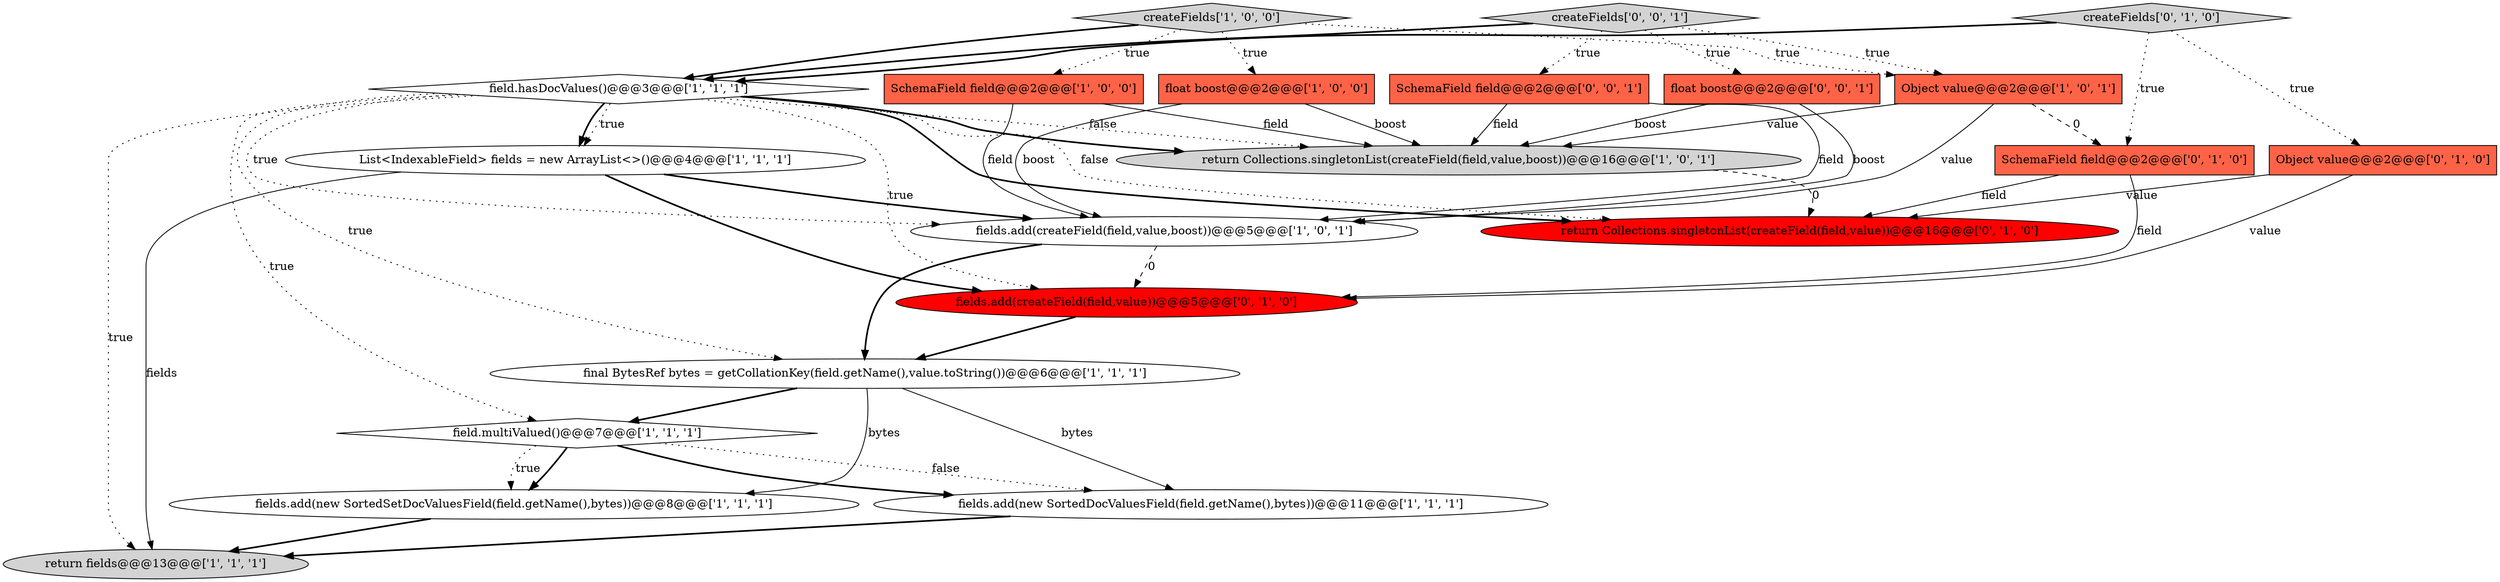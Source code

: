 digraph {
2 [style = filled, label = "float boost@@@2@@@['1', '0', '0']", fillcolor = tomato, shape = box image = "AAA0AAABBB1BBB"];
18 [style = filled, label = "createFields['0', '0', '1']", fillcolor = lightgray, shape = diamond image = "AAA0AAABBB3BBB"];
12 [style = filled, label = "field.hasDocValues()@@@3@@@['1', '1', '1']", fillcolor = white, shape = diamond image = "AAA0AAABBB1BBB"];
10 [style = filled, label = "final BytesRef bytes = getCollationKey(field.getName(),value.toString())@@@6@@@['1', '1', '1']", fillcolor = white, shape = ellipse image = "AAA0AAABBB1BBB"];
20 [style = filled, label = "SchemaField field@@@2@@@['0', '0', '1']", fillcolor = tomato, shape = box image = "AAA0AAABBB3BBB"];
6 [style = filled, label = "return Collections.singletonList(createField(field,value,boost))@@@16@@@['1', '0', '1']", fillcolor = lightgray, shape = ellipse image = "AAA0AAABBB1BBB"];
17 [style = filled, label = "fields.add(createField(field,value))@@@5@@@['0', '1', '0']", fillcolor = red, shape = ellipse image = "AAA1AAABBB2BBB"];
5 [style = filled, label = "return fields@@@13@@@['1', '1', '1']", fillcolor = lightgray, shape = ellipse image = "AAA0AAABBB1BBB"];
0 [style = filled, label = "fields.add(createField(field,value,boost))@@@5@@@['1', '0', '1']", fillcolor = white, shape = ellipse image = "AAA0AAABBB1BBB"];
4 [style = filled, label = "fields.add(new SortedSetDocValuesField(field.getName(),bytes))@@@8@@@['1', '1', '1']", fillcolor = white, shape = ellipse image = "AAA0AAABBB1BBB"];
8 [style = filled, label = "fields.add(new SortedDocValuesField(field.getName(),bytes))@@@11@@@['1', '1', '1']", fillcolor = white, shape = ellipse image = "AAA0AAABBB1BBB"];
16 [style = filled, label = "SchemaField field@@@2@@@['0', '1', '0']", fillcolor = tomato, shape = box image = "AAA1AAABBB2BBB"];
14 [style = filled, label = "return Collections.singletonList(createField(field,value))@@@16@@@['0', '1', '0']", fillcolor = red, shape = ellipse image = "AAA1AAABBB2BBB"];
13 [style = filled, label = "Object value@@@2@@@['0', '1', '0']", fillcolor = tomato, shape = box image = "AAA0AAABBB2BBB"];
9 [style = filled, label = "Object value@@@2@@@['1', '0', '1']", fillcolor = tomato, shape = box image = "AAA0AAABBB1BBB"];
1 [style = filled, label = "field.multiValued()@@@7@@@['1', '1', '1']", fillcolor = white, shape = diamond image = "AAA0AAABBB1BBB"];
19 [style = filled, label = "float boost@@@2@@@['0', '0', '1']", fillcolor = tomato, shape = box image = "AAA0AAABBB3BBB"];
11 [style = filled, label = "createFields['1', '0', '0']", fillcolor = lightgray, shape = diamond image = "AAA0AAABBB1BBB"];
15 [style = filled, label = "createFields['0', '1', '0']", fillcolor = lightgray, shape = diamond image = "AAA0AAABBB2BBB"];
3 [style = filled, label = "List<IndexableField> fields = new ArrayList<>()@@@4@@@['1', '1', '1']", fillcolor = white, shape = ellipse image = "AAA0AAABBB1BBB"];
7 [style = filled, label = "SchemaField field@@@2@@@['1', '0', '0']", fillcolor = tomato, shape = box image = "AAA0AAABBB1BBB"];
11->7 [style = dotted, label="true"];
2->6 [style = solid, label="boost"];
17->10 [style = bold, label=""];
12->3 [style = dotted, label="true"];
12->17 [style = dotted, label="true"];
1->4 [style = bold, label=""];
9->16 [style = dashed, label="0"];
1->8 [style = bold, label=""];
9->0 [style = solid, label="value"];
16->17 [style = solid, label="field"];
7->6 [style = solid, label="field"];
12->6 [style = dotted, label="false"];
10->4 [style = solid, label="bytes"];
18->19 [style = dotted, label="true"];
18->12 [style = bold, label=""];
12->1 [style = dotted, label="true"];
13->17 [style = solid, label="value"];
11->9 [style = dotted, label="true"];
20->0 [style = solid, label="field"];
20->6 [style = solid, label="field"];
1->4 [style = dotted, label="true"];
11->12 [style = bold, label=""];
18->20 [style = dotted, label="true"];
6->14 [style = dashed, label="0"];
15->16 [style = dotted, label="true"];
7->0 [style = solid, label="field"];
12->6 [style = bold, label=""];
0->17 [style = dashed, label="0"];
3->0 [style = bold, label=""];
15->13 [style = dotted, label="true"];
16->14 [style = solid, label="field"];
19->6 [style = solid, label="boost"];
10->8 [style = solid, label="bytes"];
0->10 [style = bold, label=""];
11->2 [style = dotted, label="true"];
1->8 [style = dotted, label="false"];
12->10 [style = dotted, label="true"];
8->5 [style = bold, label=""];
12->5 [style = dotted, label="true"];
18->9 [style = dotted, label="true"];
12->14 [style = bold, label=""];
12->0 [style = dotted, label="true"];
2->0 [style = solid, label="boost"];
3->17 [style = bold, label=""];
15->12 [style = bold, label=""];
12->3 [style = bold, label=""];
3->5 [style = solid, label="fields"];
13->14 [style = solid, label="value"];
9->6 [style = solid, label="value"];
10->1 [style = bold, label=""];
19->0 [style = solid, label="boost"];
4->5 [style = bold, label=""];
12->14 [style = dotted, label="false"];
}
